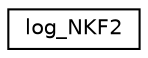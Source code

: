 digraph "Graphical Class Hierarchy"
{
 // INTERACTIVE_SVG=YES
  edge [fontname="Helvetica",fontsize="10",labelfontname="Helvetica",labelfontsize="10"];
  node [fontname="Helvetica",fontsize="10",shape=record];
  rankdir="LR";
  Node1 [label="log_NKF2",height=0.2,width=0.4,color="black", fillcolor="white", style="filled",URL="$structlog__NKF2.html"];
}
